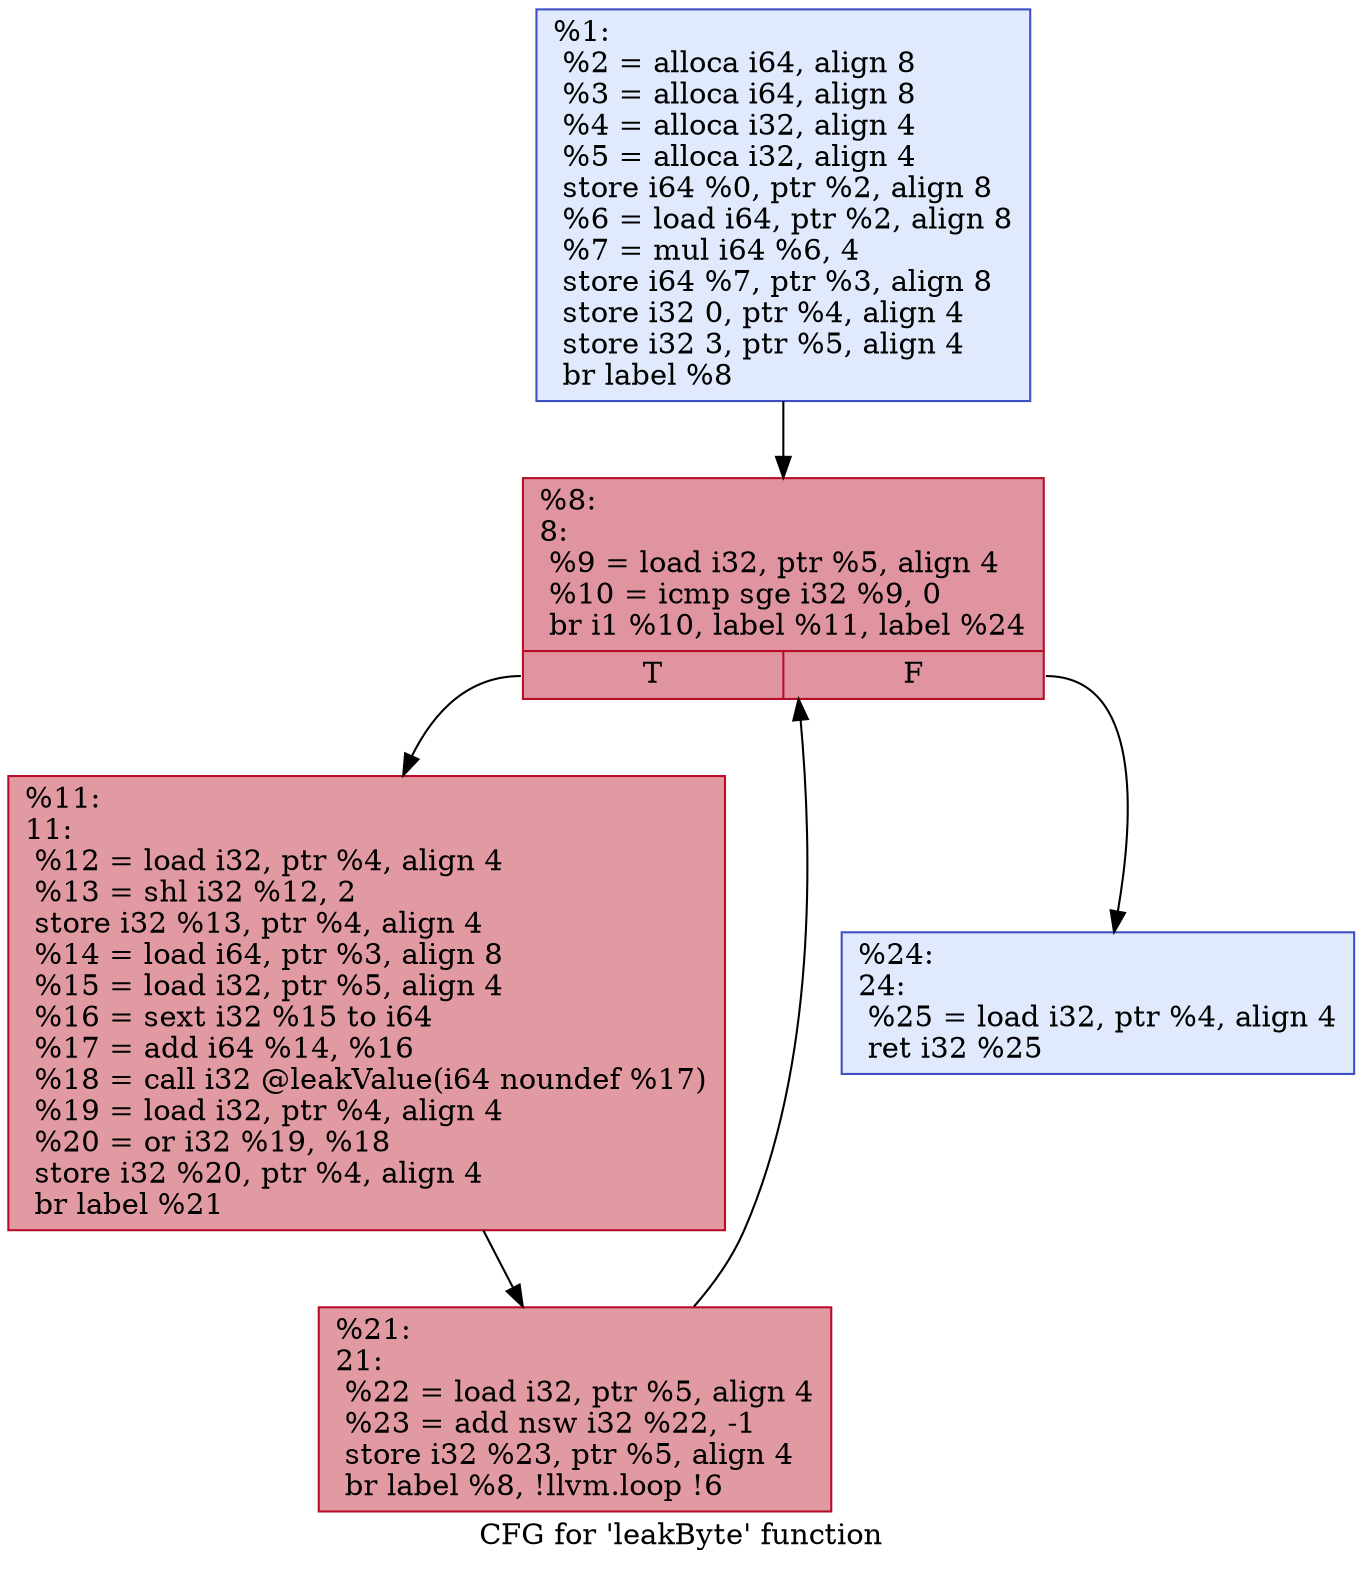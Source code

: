 digraph "CFG for 'leakByte' function" {
	label="CFG for 'leakByte' function";

	Node0x600001636d80 [shape=record,color="#3d50c3ff", style=filled, fillcolor="#b9d0f970",label="{%1:\l  %2 = alloca i64, align 8\l  %3 = alloca i64, align 8\l  %4 = alloca i32, align 4\l  %5 = alloca i32, align 4\l  store i64 %0, ptr %2, align 8\l  %6 = load i64, ptr %2, align 8\l  %7 = mul i64 %6, 4\l  store i64 %7, ptr %3, align 8\l  store i32 0, ptr %4, align 4\l  store i32 3, ptr %5, align 4\l  br label %8\l}"];
	Node0x600001636d80 -> Node0x600001636e00;
	Node0x600001636e00 [shape=record,color="#b70d28ff", style=filled, fillcolor="#b70d2870",label="{%8:\l8:                                                \l  %9 = load i32, ptr %5, align 4\l  %10 = icmp sge i32 %9, 0\l  br i1 %10, label %11, label %24\l|{<s0>T|<s1>F}}"];
	Node0x600001636e00:s0 -> Node0x600001636dc0;
	Node0x600001636e00:s1 -> Node0x600001636e80;
	Node0x600001636dc0 [shape=record,color="#b70d28ff", style=filled, fillcolor="#bb1b2c70",label="{%11:\l11:                                               \l  %12 = load i32, ptr %4, align 4\l  %13 = shl i32 %12, 2\l  store i32 %13, ptr %4, align 4\l  %14 = load i64, ptr %3, align 8\l  %15 = load i32, ptr %5, align 4\l  %16 = sext i32 %15 to i64\l  %17 = add i64 %14, %16\l  %18 = call i32 @leakValue(i64 noundef %17)\l  %19 = load i32, ptr %4, align 4\l  %20 = or i32 %19, %18\l  store i32 %20, ptr %4, align 4\l  br label %21\l}"];
	Node0x600001636dc0 -> Node0x600001636f00;
	Node0x600001636f00 [shape=record,color="#b70d28ff", style=filled, fillcolor="#bb1b2c70",label="{%21:\l21:                                               \l  %22 = load i32, ptr %5, align 4\l  %23 = add nsw i32 %22, -1\l  store i32 %23, ptr %5, align 4\l  br label %8, !llvm.loop !6\l}"];
	Node0x600001636f00 -> Node0x600001636e00;
	Node0x600001636e80 [shape=record,color="#3d50c3ff", style=filled, fillcolor="#b9d0f970",label="{%24:\l24:                                               \l  %25 = load i32, ptr %4, align 4\l  ret i32 %25\l}"];
}
